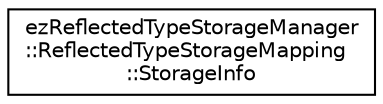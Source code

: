 digraph "Graphical Class Hierarchy"
{
 // LATEX_PDF_SIZE
  edge [fontname="Helvetica",fontsize="10",labelfontname="Helvetica",labelfontsize="10"];
  node [fontname="Helvetica",fontsize="10",shape=record];
  rankdir="LR";
  Node0 [label="ezReflectedTypeStorageManager\l::ReflectedTypeStorageMapping\l::StorageInfo",height=0.2,width=0.4,color="black", fillcolor="white", style="filled",URL="$d5/d57/structez_reflected_type_storage_manager_1_1_reflected_type_storage_mapping_1_1_storage_info.htm",tooltip=" "];
}
